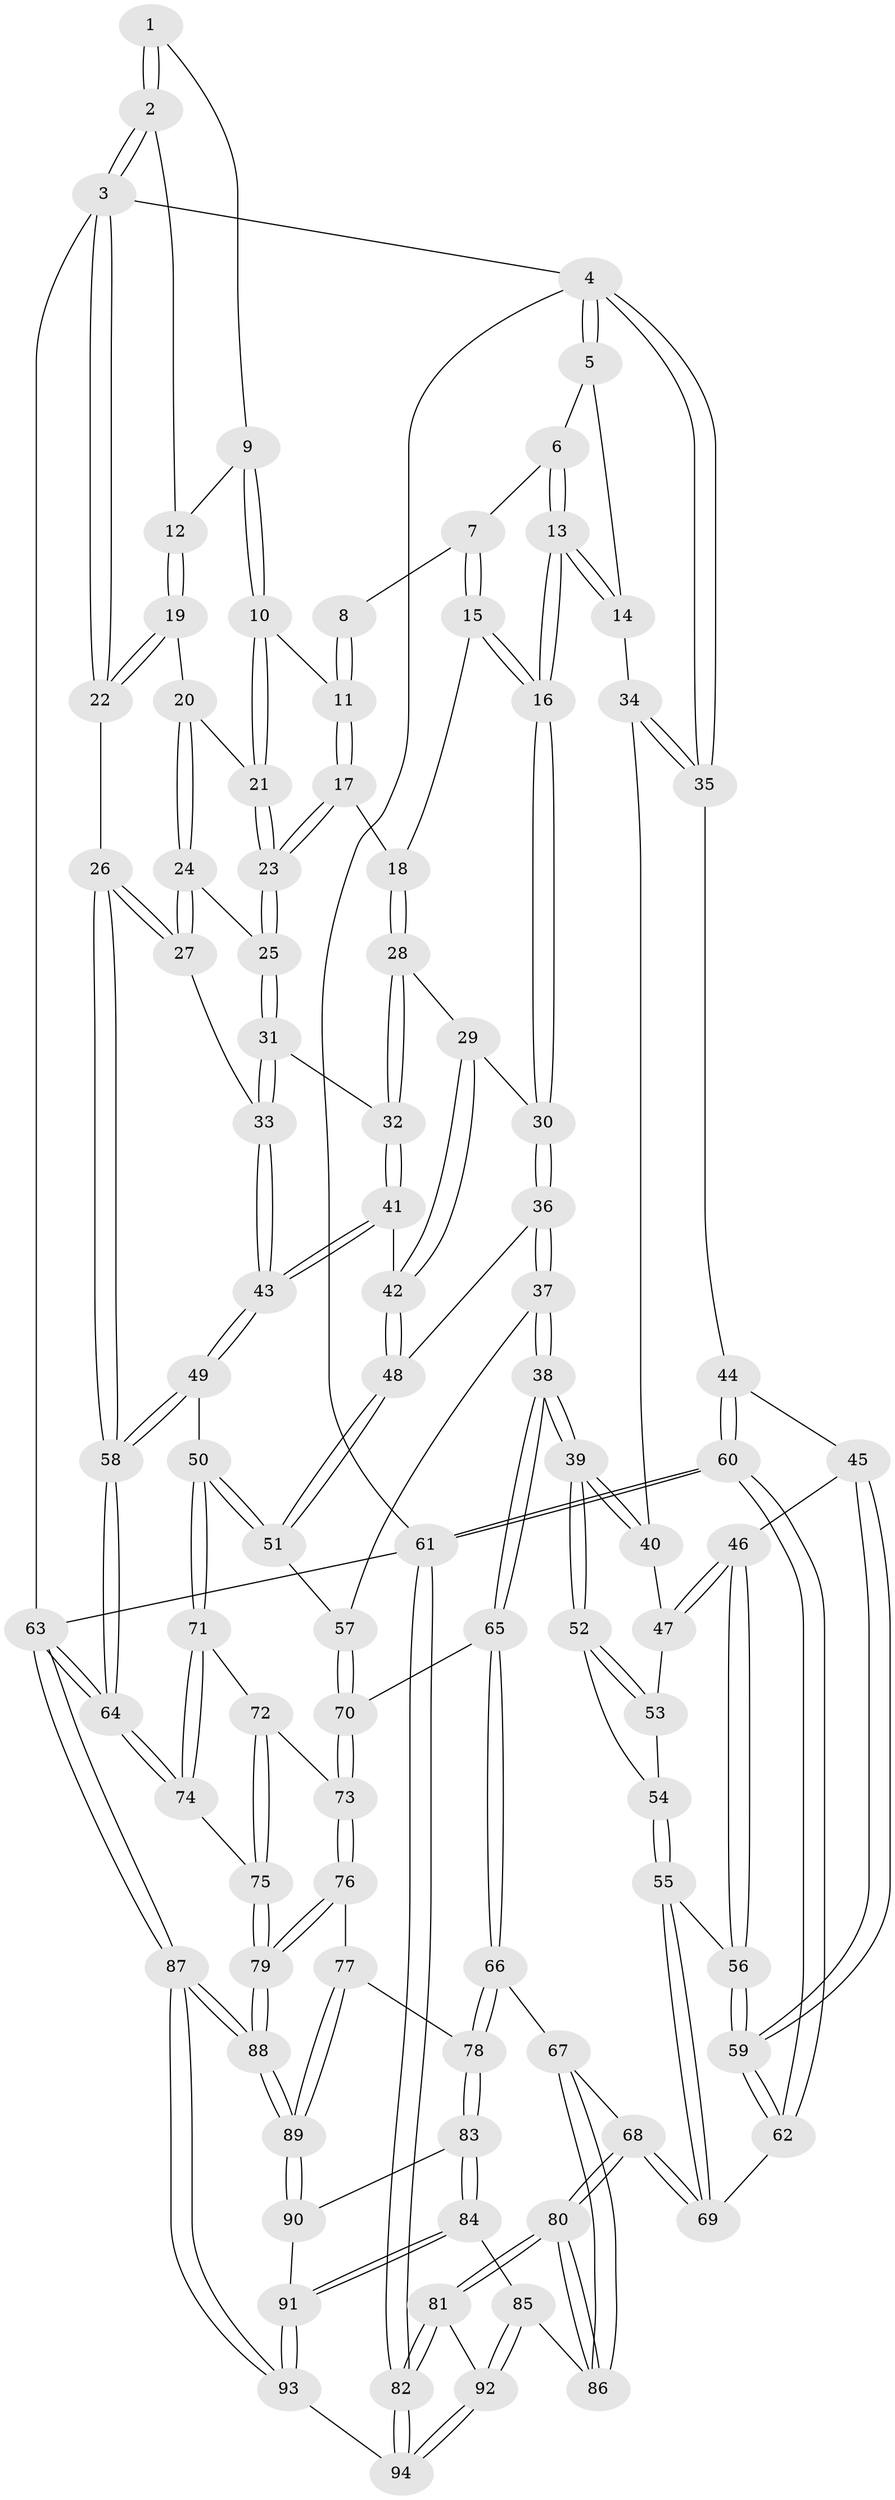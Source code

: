 // Generated by graph-tools (version 1.1) at 2025/38/03/09/25 02:38:33]
// undirected, 94 vertices, 232 edges
graph export_dot {
graph [start="1"]
  node [color=gray90,style=filled];
  1 [pos="+0.7625652165145311+0"];
  2 [pos="+1+0"];
  3 [pos="+1+0"];
  4 [pos="+0+0"];
  5 [pos="+0.15360043356150696+0"];
  6 [pos="+0.4057009667980337+0"];
  7 [pos="+0.5731636832213114+0"];
  8 [pos="+0.7592678659415587+0"];
  9 [pos="+0.8670086377691136+0.022904473746632376"];
  10 [pos="+0.8081179564536831+0.041881413826149974"];
  11 [pos="+0.7885852048994093+0.02753915457226099"];
  12 [pos="+0.891914721858846+0.04335272909609125"];
  13 [pos="+0.3675056708010824+0.17605283639795943"];
  14 [pos="+0.23242916199728716+0.17614019683442939"];
  15 [pos="+0.5901293501705073+0"];
  16 [pos="+0.40917545202699246+0.20224454932741195"];
  17 [pos="+0.7090548025274112+0.11254319823283591"];
  18 [pos="+0.647020404956853+0.09711432197824746"];
  19 [pos="+0.8920409909895737+0.04389281994605543"];
  20 [pos="+0.8855853210906726+0.08138946971425232"];
  21 [pos="+0.8345799821713896+0.07982031560438388"];
  22 [pos="+1+0.00012104547919339524"];
  23 [pos="+0.7754041722149608+0.17089644983947033"];
  24 [pos="+0.952188471642931+0.17047534615403295"];
  25 [pos="+0.7792811414749623+0.17834403007237676"];
  26 [pos="+1+0.21379693789005996"];
  27 [pos="+1+0.22349655481069472"];
  28 [pos="+0.5959651971734561+0.17668066994135126"];
  29 [pos="+0.5066065140784597+0.2232288789580318"];
  30 [pos="+0.4454536336712574+0.24256199169142767"];
  31 [pos="+0.7735536517709694+0.2081062611766851"];
  32 [pos="+0.698445612575009+0.27588668695514623"];
  33 [pos="+0.8697848141852529+0.33909668550279615"];
  34 [pos="+0.2270487549182098+0.17955339701145356"];
  35 [pos="+0+0.11568016707803372"];
  36 [pos="+0.4463956321518812+0.27127983606547956"];
  37 [pos="+0.4376189758459293+0.3928232452599852"];
  38 [pos="+0.38150952312754843+0.44714985045437083"];
  39 [pos="+0.35985864158136627+0.4428564891644183"];
  40 [pos="+0.20336546753642185+0.27528314140477667"];
  41 [pos="+0.6900393114118467+0.3328195093617694"];
  42 [pos="+0.687806995925596+0.33572225212349127"];
  43 [pos="+0.8682199595237343+0.34155375518311437"];
  44 [pos="+0+0.14255033580815965"];
  45 [pos="+0.11231755874489086+0.35842372031515285"];
  46 [pos="+0.12286371270742329+0.3594419127140322"];
  47 [pos="+0.15391501232971883+0.34188509336422107"];
  48 [pos="+0.6805684145215695+0.3519955132883903"];
  49 [pos="+0.847172269413449+0.49273890828230704"];
  50 [pos="+0.8434230116560075+0.4950690497219806"];
  51 [pos="+0.6686778836247893+0.4008290598425197"];
  52 [pos="+0.329650864246349+0.4453682556939394"];
  53 [pos="+0.16301790194326465+0.3501635588587942"];
  54 [pos="+0.2391823539663747+0.46894441635717227"];
  55 [pos="+0.18325277063751028+0.5002297433583556"];
  56 [pos="+0.14096851764047244+0.4498195171219788"];
  57 [pos="+0.5951579859225355+0.4562056669299737"];
  58 [pos="+1+0.5656402759892257"];
  59 [pos="+0+0.5368845530852832"];
  60 [pos="+0+0.5888659285600326"];
  61 [pos="+0+1"];
  62 [pos="+0+0.5898459267273072"];
  63 [pos="+1+1"];
  64 [pos="+1+0.7671256576604347"];
  65 [pos="+0.38039789849951094+0.5570199781194154"];
  66 [pos="+0.36618598292539534+0.6045058073910284"];
  67 [pos="+0.19344605906186566+0.7002172149061586"];
  68 [pos="+0.1708478082186551+0.7023826041670133"];
  69 [pos="+0.13483448527456868+0.6704725995598162"];
  70 [pos="+0.6238614577913636+0.5887051403584923"];
  71 [pos="+0.8376404441541617+0.5050670795179162"];
  72 [pos="+0.7488852939431995+0.5719558712269855"];
  73 [pos="+0.6320721374442854+0.6035904405341448"];
  74 [pos="+0.886016559607699+0.7408963840304906"];
  75 [pos="+0.8318521312471313+0.7596602735041307"];
  76 [pos="+0.6112186607711807+0.7067454596276154"];
  77 [pos="+0.5259185108341407+0.7538548689259864"];
  78 [pos="+0.5129728742523878+0.7577580877226142"];
  79 [pos="+0.7686128807510728+0.8022377800384467"];
  80 [pos="+0.13351634652181077+0.9102628399548557"];
  81 [pos="+0.12829138039914212+0.9257885099006469"];
  82 [pos="+0+1"];
  83 [pos="+0.4879402462031274+0.7941312113916864"];
  84 [pos="+0.40731947368536175+0.8500524261828561"];
  85 [pos="+0.4014495117557284+0.8502871196367713"];
  86 [pos="+0.3978541778400084+0.8486668256758851"];
  87 [pos="+0.7790187418585933+1"];
  88 [pos="+0.7508122433135811+1"];
  89 [pos="+0.7251836903363597+1"];
  90 [pos="+0.5362198113748876+0.8992348364059182"];
  91 [pos="+0.46874135755443325+1"];
  92 [pos="+0.320519579144083+0.9465565630096473"];
  93 [pos="+0.481123527533039+1"];
  94 [pos="+0.3913274051314793+1"];
  1 -- 2;
  1 -- 2;
  1 -- 9;
  2 -- 3;
  2 -- 3;
  2 -- 12;
  3 -- 4;
  3 -- 22;
  3 -- 22;
  3 -- 63;
  4 -- 5;
  4 -- 5;
  4 -- 35;
  4 -- 35;
  4 -- 61;
  5 -- 6;
  5 -- 14;
  6 -- 7;
  6 -- 13;
  6 -- 13;
  7 -- 8;
  7 -- 15;
  7 -- 15;
  8 -- 11;
  8 -- 11;
  9 -- 10;
  9 -- 10;
  9 -- 12;
  10 -- 11;
  10 -- 21;
  10 -- 21;
  11 -- 17;
  11 -- 17;
  12 -- 19;
  12 -- 19;
  13 -- 14;
  13 -- 14;
  13 -- 16;
  13 -- 16;
  14 -- 34;
  15 -- 16;
  15 -- 16;
  15 -- 18;
  16 -- 30;
  16 -- 30;
  17 -- 18;
  17 -- 23;
  17 -- 23;
  18 -- 28;
  18 -- 28;
  19 -- 20;
  19 -- 22;
  19 -- 22;
  20 -- 21;
  20 -- 24;
  20 -- 24;
  21 -- 23;
  21 -- 23;
  22 -- 26;
  23 -- 25;
  23 -- 25;
  24 -- 25;
  24 -- 27;
  24 -- 27;
  25 -- 31;
  25 -- 31;
  26 -- 27;
  26 -- 27;
  26 -- 58;
  26 -- 58;
  27 -- 33;
  28 -- 29;
  28 -- 32;
  28 -- 32;
  29 -- 30;
  29 -- 42;
  29 -- 42;
  30 -- 36;
  30 -- 36;
  31 -- 32;
  31 -- 33;
  31 -- 33;
  32 -- 41;
  32 -- 41;
  33 -- 43;
  33 -- 43;
  34 -- 35;
  34 -- 35;
  34 -- 40;
  35 -- 44;
  36 -- 37;
  36 -- 37;
  36 -- 48;
  37 -- 38;
  37 -- 38;
  37 -- 57;
  38 -- 39;
  38 -- 39;
  38 -- 65;
  38 -- 65;
  39 -- 40;
  39 -- 40;
  39 -- 52;
  39 -- 52;
  40 -- 47;
  41 -- 42;
  41 -- 43;
  41 -- 43;
  42 -- 48;
  42 -- 48;
  43 -- 49;
  43 -- 49;
  44 -- 45;
  44 -- 60;
  44 -- 60;
  45 -- 46;
  45 -- 59;
  45 -- 59;
  46 -- 47;
  46 -- 47;
  46 -- 56;
  46 -- 56;
  47 -- 53;
  48 -- 51;
  48 -- 51;
  49 -- 50;
  49 -- 58;
  49 -- 58;
  50 -- 51;
  50 -- 51;
  50 -- 71;
  50 -- 71;
  51 -- 57;
  52 -- 53;
  52 -- 53;
  52 -- 54;
  53 -- 54;
  54 -- 55;
  54 -- 55;
  55 -- 56;
  55 -- 69;
  55 -- 69;
  56 -- 59;
  56 -- 59;
  57 -- 70;
  57 -- 70;
  58 -- 64;
  58 -- 64;
  59 -- 62;
  59 -- 62;
  60 -- 61;
  60 -- 61;
  60 -- 62;
  60 -- 62;
  61 -- 82;
  61 -- 82;
  61 -- 63;
  62 -- 69;
  63 -- 64;
  63 -- 64;
  63 -- 87;
  63 -- 87;
  64 -- 74;
  64 -- 74;
  65 -- 66;
  65 -- 66;
  65 -- 70;
  66 -- 67;
  66 -- 78;
  66 -- 78;
  67 -- 68;
  67 -- 86;
  67 -- 86;
  68 -- 69;
  68 -- 69;
  68 -- 80;
  68 -- 80;
  70 -- 73;
  70 -- 73;
  71 -- 72;
  71 -- 74;
  71 -- 74;
  72 -- 73;
  72 -- 75;
  72 -- 75;
  73 -- 76;
  73 -- 76;
  74 -- 75;
  75 -- 79;
  75 -- 79;
  76 -- 77;
  76 -- 79;
  76 -- 79;
  77 -- 78;
  77 -- 89;
  77 -- 89;
  78 -- 83;
  78 -- 83;
  79 -- 88;
  79 -- 88;
  80 -- 81;
  80 -- 81;
  80 -- 86;
  80 -- 86;
  81 -- 82;
  81 -- 82;
  81 -- 92;
  82 -- 94;
  82 -- 94;
  83 -- 84;
  83 -- 84;
  83 -- 90;
  84 -- 85;
  84 -- 91;
  84 -- 91;
  85 -- 86;
  85 -- 92;
  85 -- 92;
  87 -- 88;
  87 -- 88;
  87 -- 93;
  87 -- 93;
  88 -- 89;
  88 -- 89;
  89 -- 90;
  89 -- 90;
  90 -- 91;
  91 -- 93;
  91 -- 93;
  92 -- 94;
  92 -- 94;
  93 -- 94;
}
